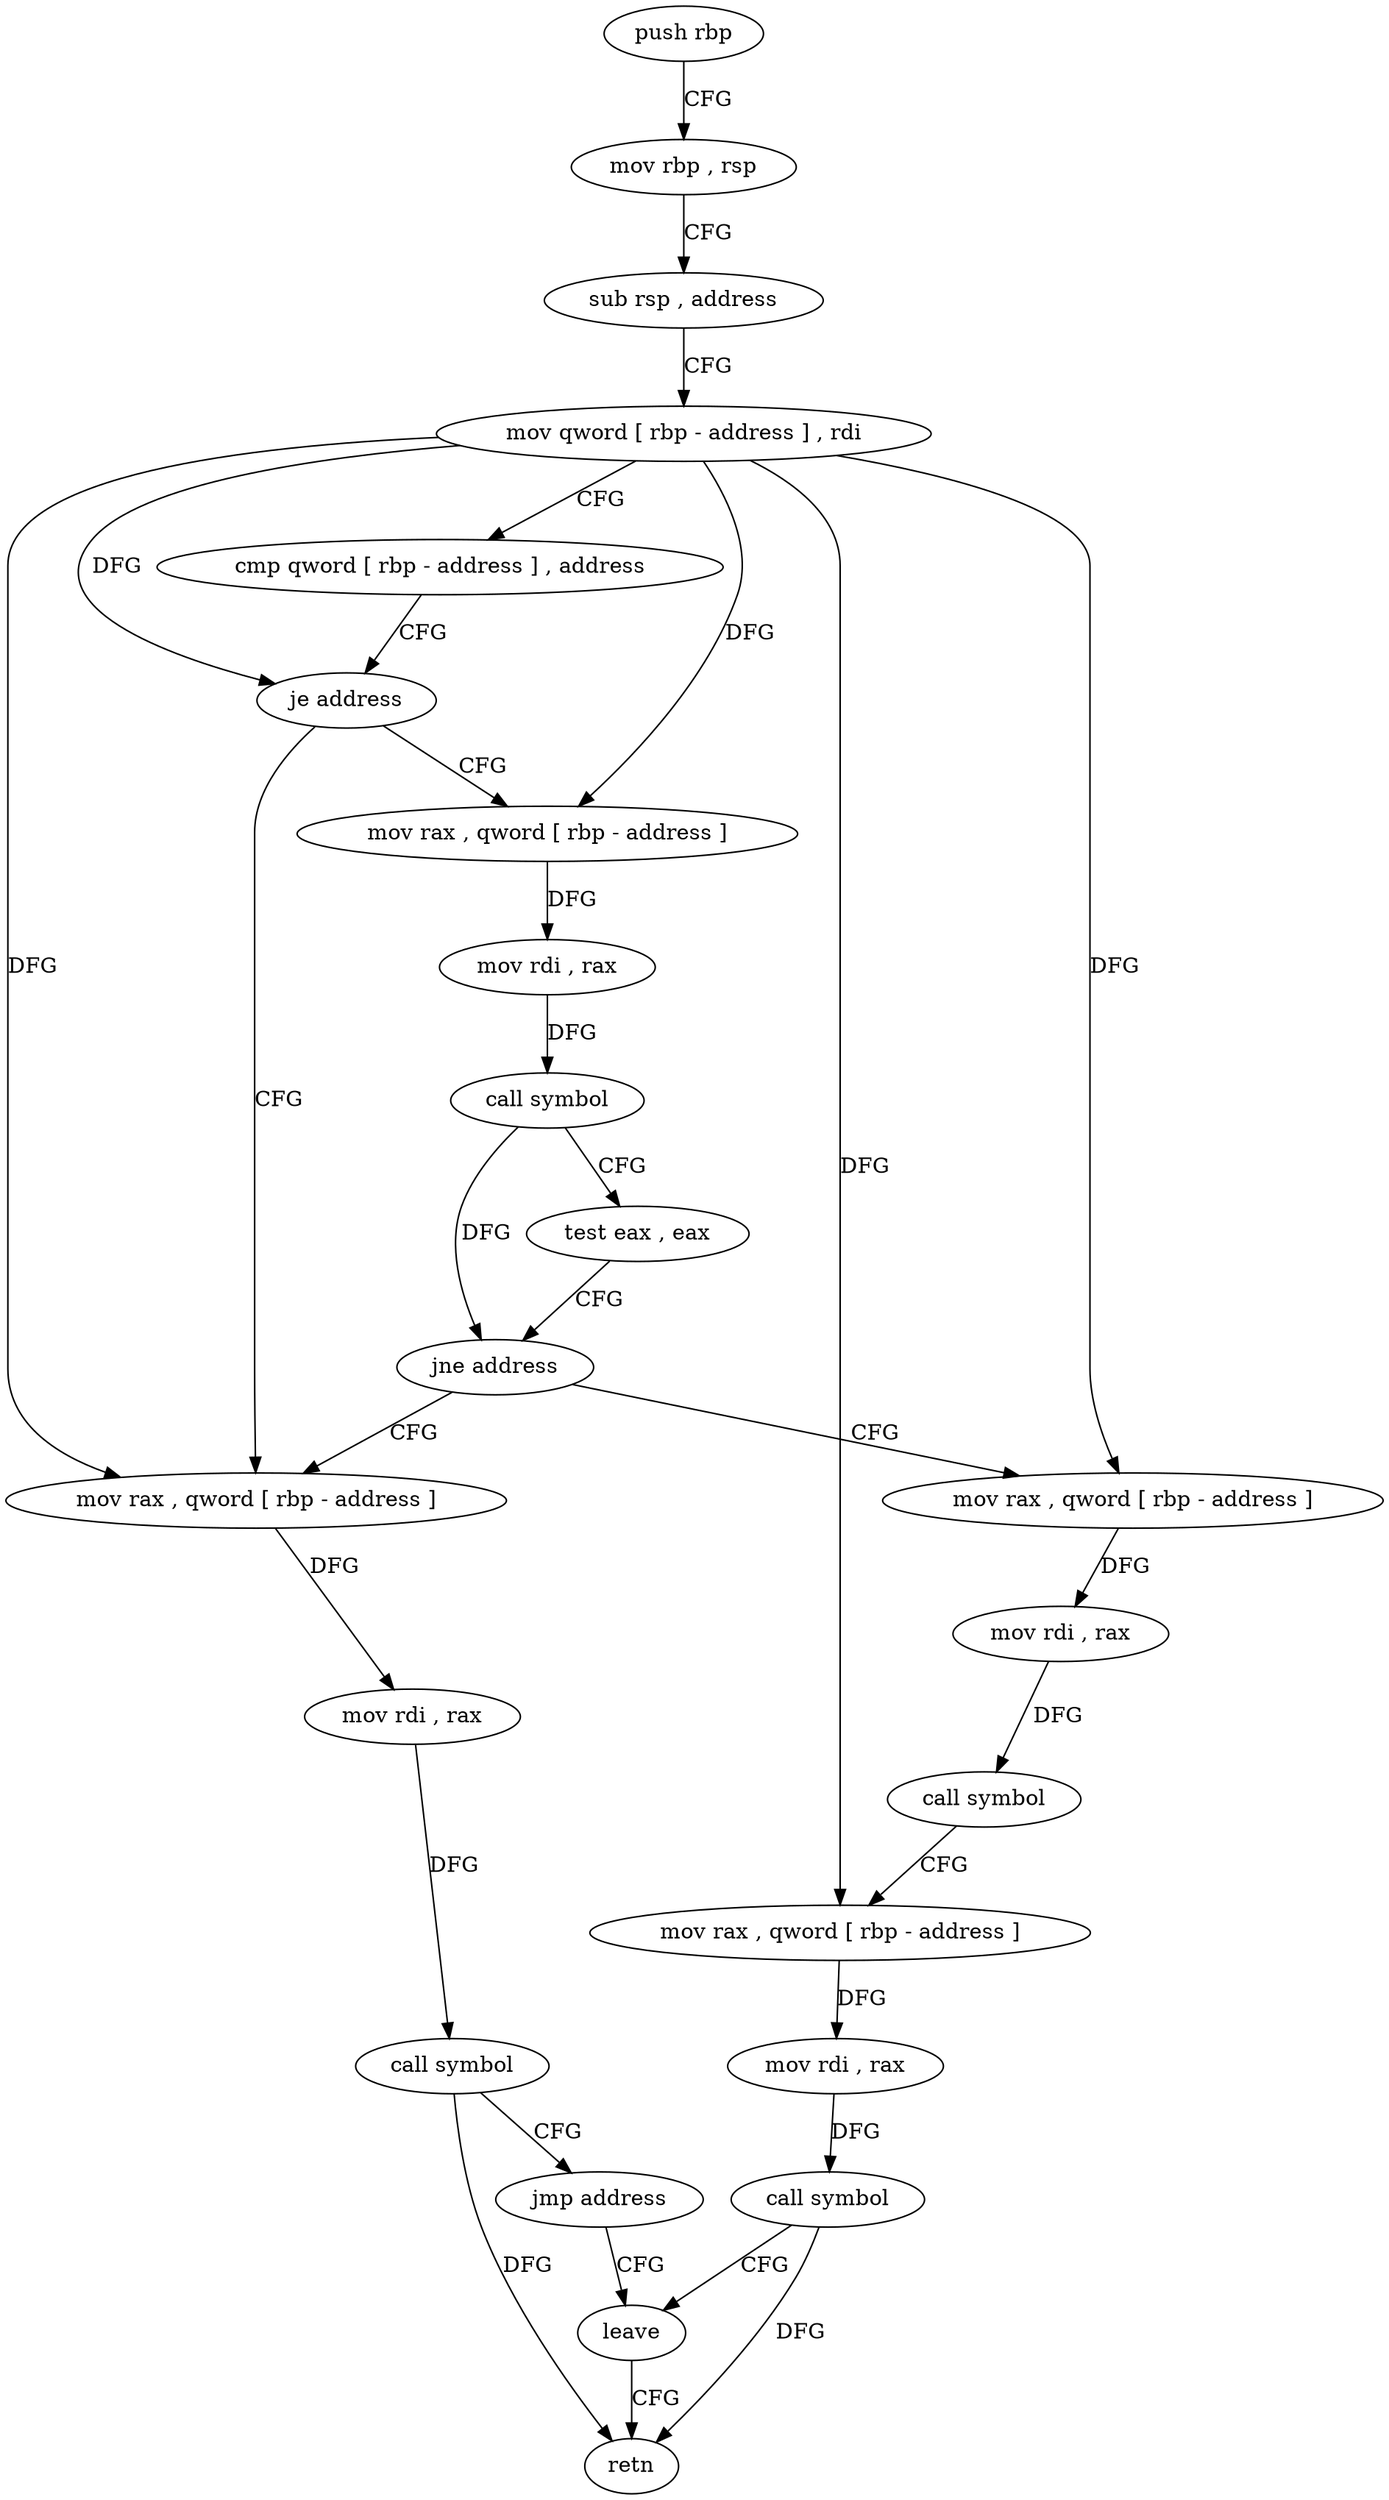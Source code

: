 digraph "func" {
"4291612" [label = "push rbp" ]
"4291613" [label = "mov rbp , rsp" ]
"4291616" [label = "sub rsp , address" ]
"4291620" [label = "mov qword [ rbp - address ] , rdi" ]
"4291624" [label = "cmp qword [ rbp - address ] , address" ]
"4291629" [label = "je address" ]
"4291647" [label = "mov rax , qword [ rbp - address ]" ]
"4291631" [label = "mov rax , qword [ rbp - address ]" ]
"4291651" [label = "mov rdi , rax" ]
"4291654" [label = "call symbol" ]
"4291659" [label = "jmp address" ]
"4291685" [label = "leave" ]
"4291635" [label = "mov rdi , rax" ]
"4291638" [label = "call symbol" ]
"4291643" [label = "test eax , eax" ]
"4291645" [label = "jne address" ]
"4291661" [label = "mov rax , qword [ rbp - address ]" ]
"4291686" [label = "retn" ]
"4291665" [label = "mov rdi , rax" ]
"4291668" [label = "call symbol" ]
"4291673" [label = "mov rax , qword [ rbp - address ]" ]
"4291677" [label = "mov rdi , rax" ]
"4291680" [label = "call symbol" ]
"4291612" -> "4291613" [ label = "CFG" ]
"4291613" -> "4291616" [ label = "CFG" ]
"4291616" -> "4291620" [ label = "CFG" ]
"4291620" -> "4291624" [ label = "CFG" ]
"4291620" -> "4291629" [ label = "DFG" ]
"4291620" -> "4291647" [ label = "DFG" ]
"4291620" -> "4291631" [ label = "DFG" ]
"4291620" -> "4291661" [ label = "DFG" ]
"4291620" -> "4291673" [ label = "DFG" ]
"4291624" -> "4291629" [ label = "CFG" ]
"4291629" -> "4291647" [ label = "CFG" ]
"4291629" -> "4291631" [ label = "CFG" ]
"4291647" -> "4291651" [ label = "DFG" ]
"4291631" -> "4291635" [ label = "DFG" ]
"4291651" -> "4291654" [ label = "DFG" ]
"4291654" -> "4291659" [ label = "CFG" ]
"4291654" -> "4291686" [ label = "DFG" ]
"4291659" -> "4291685" [ label = "CFG" ]
"4291685" -> "4291686" [ label = "CFG" ]
"4291635" -> "4291638" [ label = "DFG" ]
"4291638" -> "4291643" [ label = "CFG" ]
"4291638" -> "4291645" [ label = "DFG" ]
"4291643" -> "4291645" [ label = "CFG" ]
"4291645" -> "4291661" [ label = "CFG" ]
"4291645" -> "4291647" [ label = "CFG" ]
"4291661" -> "4291665" [ label = "DFG" ]
"4291665" -> "4291668" [ label = "DFG" ]
"4291668" -> "4291673" [ label = "CFG" ]
"4291673" -> "4291677" [ label = "DFG" ]
"4291677" -> "4291680" [ label = "DFG" ]
"4291680" -> "4291685" [ label = "CFG" ]
"4291680" -> "4291686" [ label = "DFG" ]
}

